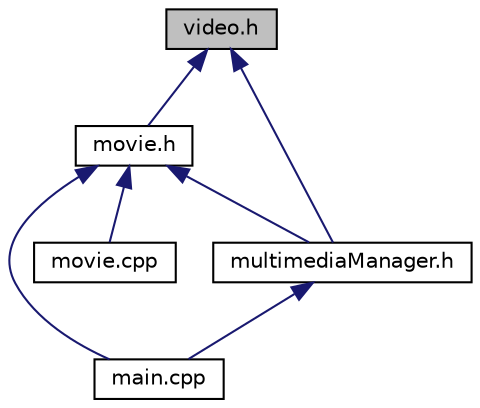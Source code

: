 digraph "video.h"
{
 // LATEX_PDF_SIZE
  edge [fontname="Helvetica",fontsize="10",labelfontname="Helvetica",labelfontsize="10"];
  node [fontname="Helvetica",fontsize="10",shape=record];
  Node1 [label="video.h",height=0.2,width=0.4,color="black", fillcolor="grey75", style="filled", fontcolor="black",tooltip=" "];
  Node1 -> Node2 [dir="back",color="midnightblue",fontsize="10",style="solid"];
  Node2 [label="movie.h",height=0.2,width=0.4,color="black", fillcolor="white", style="filled",URL="$movie_8h.html",tooltip=" "];
  Node2 -> Node3 [dir="back",color="midnightblue",fontsize="10",style="solid"];
  Node3 [label="main.cpp",height=0.2,width=0.4,color="black", fillcolor="white", style="filled",URL="$main_8cpp.html",tooltip=" "];
  Node2 -> Node4 [dir="back",color="midnightblue",fontsize="10",style="solid"];
  Node4 [label="movie.cpp",height=0.2,width=0.4,color="black", fillcolor="white", style="filled",URL="$movie_8cpp.html",tooltip=" "];
  Node2 -> Node5 [dir="back",color="midnightblue",fontsize="10",style="solid"];
  Node5 [label="multimediaManager.h",height=0.2,width=0.4,color="black", fillcolor="white", style="filled",URL="$multimediaManager_8h_source.html",tooltip=" "];
  Node5 -> Node3 [dir="back",color="midnightblue",fontsize="10",style="solid"];
  Node1 -> Node5 [dir="back",color="midnightblue",fontsize="10",style="solid"];
}
